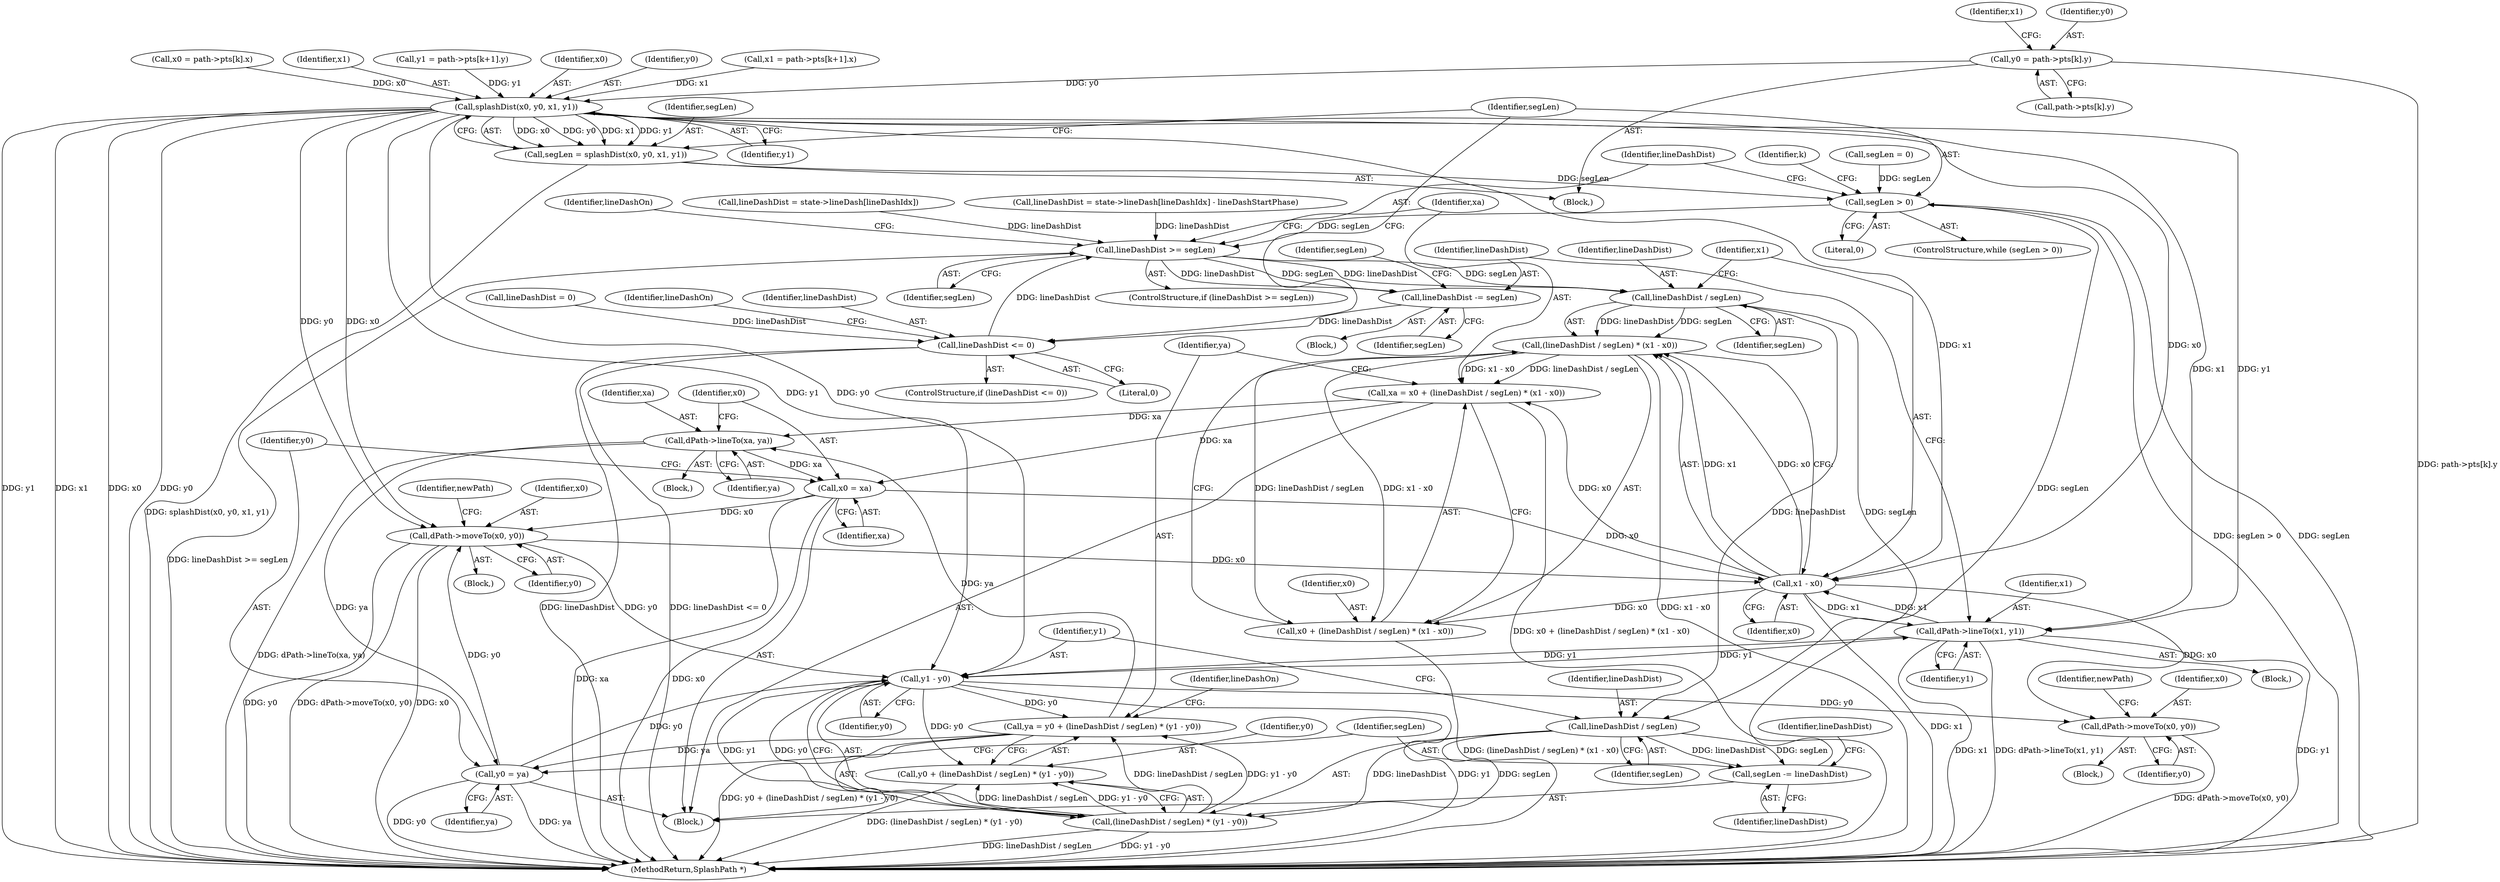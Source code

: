 digraph "0_poppler_8b6dc55e530b2f5ede6b9dfb64aafdd1d5836492@pointer" {
"1000273" [label="(Call,y0 = path->pts[k].y)"];
"1000306" [label="(Call,splashDist(x0, y0, x1, y1))"];
"1000304" [label="(Call,segLen = splashDist(x0, y0, x1, y1))"];
"1000312" [label="(Call,segLen > 0)"];
"1000317" [label="(Call,lineDashDist >= segLen)"];
"1000336" [label="(Call,lineDashDist -= segLen)"];
"1000394" [label="(Call,lineDashDist <= 0)"];
"1000349" [label="(Call,lineDashDist / segLen)"];
"1000348" [label="(Call,(lineDashDist / segLen) * (x1 - x0))"];
"1000344" [label="(Call,xa = x0 + (lineDashDist / segLen) * (x1 - x0))"];
"1000378" [label="(Call,dPath->lineTo(xa, ya))"];
"1000381" [label="(Call,x0 = xa)"];
"1000327" [label="(Call,dPath->moveTo(x0, y0))"];
"1000352" [label="(Call,x1 - x0)"];
"1000333" [label="(Call,dPath->lineTo(x1, y1))"];
"1000363" [label="(Call,y1 - y0)"];
"1000355" [label="(Call,ya = y0 + (lineDashDist / segLen) * (y1 - y0))"];
"1000384" [label="(Call,y0 = ya)"];
"1000357" [label="(Call,y0 + (lineDashDist / segLen) * (y1 - y0))"];
"1000359" [label="(Call,(lineDashDist / segLen) * (y1 - y0))"];
"1000372" [label="(Call,dPath->moveTo(x0, y0))"];
"1000346" [label="(Call,x0 + (lineDashDist / segLen) * (x1 - x0))"];
"1000360" [label="(Call,lineDashDist / segLen)"];
"1000387" [label="(Call,segLen -= lineDashDist)"];
"1000293" [label="(Call,y1 = path->pts[k+1].y)"];
"1000382" [label="(Identifier,x0)"];
"1000242" [label="(Call,lineDashDist = state->lineDash[lineDashIdx] - lineDashStartPhase)"];
"1000343" [label="(Block,)"];
"1000383" [label="(Identifier,xa)"];
"1000263" [label="(Block,)"];
"1000304" [label="(Call,segLen = splashDist(x0, y0, x1, y1))"];
"1000262" [label="(Identifier,k)"];
"1000380" [label="(Identifier,ya)"];
"1000356" [label="(Identifier,ya)"];
"1000522" [label="(MethodReturn,SplashPath *)"];
"1000374" [label="(Identifier,y0)"];
"1000379" [label="(Identifier,xa)"];
"1000331" [label="(Identifier,newPath)"];
"1000313" [label="(Identifier,segLen)"];
"1000311" [label="(ControlStructure,while (segLen > 0))"];
"1000351" [label="(Identifier,segLen)"];
"1000326" [label="(Block,)"];
"1000323" [label="(Block,)"];
"1000307" [label="(Identifier,x0)"];
"1000353" [label="(Identifier,x1)"];
"1000362" [label="(Identifier,segLen)"];
"1000308" [label="(Identifier,y0)"];
"1000320" [label="(Block,)"];
"1000395" [label="(Identifier,lineDashDist)"];
"1000337" [label="(Identifier,lineDashDist)"];
"1000322" [label="(Identifier,lineDashOn)"];
"1000346" [label="(Call,x0 + (lineDashDist / segLen) * (x1 - x0))"];
"1000394" [label="(Call,lineDashDist <= 0)"];
"1000349" [label="(Call,lineDashDist / segLen)"];
"1000282" [label="(Call,x1 = path->pts[k+1].x)"];
"1000348" [label="(Call,(lineDashDist / segLen) * (x1 - x0))"];
"1000361" [label="(Identifier,lineDashDist)"];
"1000264" [label="(Call,x0 = path->pts[k].x)"];
"1000336" [label="(Call,lineDashDist -= segLen)"];
"1000386" [label="(Identifier,ya)"];
"1000352" [label="(Call,x1 - x0)"];
"1000340" [label="(Identifier,segLen)"];
"1000390" [label="(Call,lineDashDist = 0)"];
"1000365" [label="(Identifier,y0)"];
"1000384" [label="(Call,y0 = ya)"];
"1000327" [label="(Call,dPath->moveTo(x0, y0))"];
"1000391" [label="(Identifier,lineDashDist)"];
"1000359" [label="(Call,(lineDashDist / segLen) * (y1 - y0))"];
"1000389" [label="(Identifier,lineDashDist)"];
"1000354" [label="(Identifier,x0)"];
"1000335" [label="(Identifier,y1)"];
"1000309" [label="(Identifier,x1)"];
"1000329" [label="(Identifier,y0)"];
"1000305" [label="(Identifier,segLen)"];
"1000318" [label="(Identifier,lineDashDist)"];
"1000273" [label="(Call,y0 = path->pts[k].y)"];
"1000338" [label="(Identifier,segLen)"];
"1000275" [label="(Call,path->pts[k].y)"];
"1000344" [label="(Call,xa = x0 + (lineDashDist / segLen) * (x1 - x0))"];
"1000316" [label="(ControlStructure,if (lineDashDist >= segLen))"];
"1000372" [label="(Call,dPath->moveTo(x0, y0))"];
"1000317" [label="(Call,lineDashDist >= segLen)"];
"1000357" [label="(Call,y0 + (lineDashDist / segLen) * (y1 - y0))"];
"1000393" [label="(ControlStructure,if (lineDashDist <= 0))"];
"1000355" [label="(Call,ya = y0 + (lineDashDist / segLen) * (y1 - y0))"];
"1000312" [label="(Call,segLen > 0)"];
"1000363" [label="(Call,y1 - y0)"];
"1000360" [label="(Call,lineDashDist / segLen)"];
"1000368" [label="(Block,)"];
"1000306" [label="(Call,splashDist(x0, y0, x1, y1))"];
"1000319" [label="(Identifier,segLen)"];
"1000387" [label="(Call,segLen -= lineDashDist)"];
"1000413" [label="(Call,lineDashDist = state->lineDash[lineDashIdx])"];
"1000347" [label="(Identifier,x0)"];
"1000373" [label="(Identifier,x0)"];
"1000396" [label="(Literal,0)"];
"1000381" [label="(Call,x0 = xa)"];
"1000385" [label="(Identifier,y0)"];
"1000399" [label="(Identifier,lineDashOn)"];
"1000367" [label="(Identifier,lineDashOn)"];
"1000371" [label="(Block,)"];
"1000310" [label="(Identifier,y1)"];
"1000283" [label="(Identifier,x1)"];
"1000334" [label="(Identifier,x1)"];
"1000376" [label="(Identifier,newPath)"];
"1000333" [label="(Call,dPath->lineTo(x1, y1))"];
"1000314" [label="(Literal,0)"];
"1000350" [label="(Identifier,lineDashDist)"];
"1000274" [label="(Identifier,y0)"];
"1000378" [label="(Call,dPath->lineTo(xa, ya))"];
"1000358" [label="(Identifier,y0)"];
"1000339" [label="(Call,segLen = 0)"];
"1000328" [label="(Identifier,x0)"];
"1000388" [label="(Identifier,segLen)"];
"1000364" [label="(Identifier,y1)"];
"1000345" [label="(Identifier,xa)"];
"1000273" -> "1000263"  [label="AST: "];
"1000273" -> "1000275"  [label="CFG: "];
"1000274" -> "1000273"  [label="AST: "];
"1000275" -> "1000273"  [label="AST: "];
"1000283" -> "1000273"  [label="CFG: "];
"1000273" -> "1000522"  [label="DDG: path->pts[k].y"];
"1000273" -> "1000306"  [label="DDG: y0"];
"1000306" -> "1000304"  [label="AST: "];
"1000306" -> "1000310"  [label="CFG: "];
"1000307" -> "1000306"  [label="AST: "];
"1000308" -> "1000306"  [label="AST: "];
"1000309" -> "1000306"  [label="AST: "];
"1000310" -> "1000306"  [label="AST: "];
"1000304" -> "1000306"  [label="CFG: "];
"1000306" -> "1000522"  [label="DDG: y1"];
"1000306" -> "1000522"  [label="DDG: x1"];
"1000306" -> "1000522"  [label="DDG: x0"];
"1000306" -> "1000522"  [label="DDG: y0"];
"1000306" -> "1000304"  [label="DDG: x0"];
"1000306" -> "1000304"  [label="DDG: y0"];
"1000306" -> "1000304"  [label="DDG: x1"];
"1000306" -> "1000304"  [label="DDG: y1"];
"1000264" -> "1000306"  [label="DDG: x0"];
"1000282" -> "1000306"  [label="DDG: x1"];
"1000293" -> "1000306"  [label="DDG: y1"];
"1000306" -> "1000327"  [label="DDG: x0"];
"1000306" -> "1000327"  [label="DDG: y0"];
"1000306" -> "1000333"  [label="DDG: x1"];
"1000306" -> "1000333"  [label="DDG: y1"];
"1000306" -> "1000352"  [label="DDG: x1"];
"1000306" -> "1000352"  [label="DDG: x0"];
"1000306" -> "1000363"  [label="DDG: y1"];
"1000306" -> "1000363"  [label="DDG: y0"];
"1000304" -> "1000263"  [label="AST: "];
"1000305" -> "1000304"  [label="AST: "];
"1000313" -> "1000304"  [label="CFG: "];
"1000304" -> "1000522"  [label="DDG: splashDist(x0, y0, x1, y1)"];
"1000304" -> "1000312"  [label="DDG: segLen"];
"1000312" -> "1000311"  [label="AST: "];
"1000312" -> "1000314"  [label="CFG: "];
"1000313" -> "1000312"  [label="AST: "];
"1000314" -> "1000312"  [label="AST: "];
"1000318" -> "1000312"  [label="CFG: "];
"1000262" -> "1000312"  [label="CFG: "];
"1000312" -> "1000522"  [label="DDG: segLen > 0"];
"1000312" -> "1000522"  [label="DDG: segLen"];
"1000387" -> "1000312"  [label="DDG: segLen"];
"1000339" -> "1000312"  [label="DDG: segLen"];
"1000312" -> "1000317"  [label="DDG: segLen"];
"1000317" -> "1000316"  [label="AST: "];
"1000317" -> "1000319"  [label="CFG: "];
"1000318" -> "1000317"  [label="AST: "];
"1000319" -> "1000317"  [label="AST: "];
"1000322" -> "1000317"  [label="CFG: "];
"1000345" -> "1000317"  [label="CFG: "];
"1000317" -> "1000522"  [label="DDG: lineDashDist >= segLen"];
"1000413" -> "1000317"  [label="DDG: lineDashDist"];
"1000242" -> "1000317"  [label="DDG: lineDashDist"];
"1000394" -> "1000317"  [label="DDG: lineDashDist"];
"1000317" -> "1000336"  [label="DDG: segLen"];
"1000317" -> "1000336"  [label="DDG: lineDashDist"];
"1000317" -> "1000349"  [label="DDG: lineDashDist"];
"1000317" -> "1000349"  [label="DDG: segLen"];
"1000336" -> "1000320"  [label="AST: "];
"1000336" -> "1000338"  [label="CFG: "];
"1000337" -> "1000336"  [label="AST: "];
"1000338" -> "1000336"  [label="AST: "];
"1000340" -> "1000336"  [label="CFG: "];
"1000336" -> "1000394"  [label="DDG: lineDashDist"];
"1000394" -> "1000393"  [label="AST: "];
"1000394" -> "1000396"  [label="CFG: "];
"1000395" -> "1000394"  [label="AST: "];
"1000396" -> "1000394"  [label="AST: "];
"1000313" -> "1000394"  [label="CFG: "];
"1000399" -> "1000394"  [label="CFG: "];
"1000394" -> "1000522"  [label="DDG: lineDashDist <= 0"];
"1000394" -> "1000522"  [label="DDG: lineDashDist"];
"1000390" -> "1000394"  [label="DDG: lineDashDist"];
"1000349" -> "1000348"  [label="AST: "];
"1000349" -> "1000351"  [label="CFG: "];
"1000350" -> "1000349"  [label="AST: "];
"1000351" -> "1000349"  [label="AST: "];
"1000353" -> "1000349"  [label="CFG: "];
"1000349" -> "1000348"  [label="DDG: lineDashDist"];
"1000349" -> "1000348"  [label="DDG: segLen"];
"1000349" -> "1000360"  [label="DDG: lineDashDist"];
"1000349" -> "1000360"  [label="DDG: segLen"];
"1000348" -> "1000346"  [label="AST: "];
"1000348" -> "1000352"  [label="CFG: "];
"1000352" -> "1000348"  [label="AST: "];
"1000346" -> "1000348"  [label="CFG: "];
"1000348" -> "1000522"  [label="DDG: x1 - x0"];
"1000348" -> "1000344"  [label="DDG: lineDashDist / segLen"];
"1000348" -> "1000344"  [label="DDG: x1 - x0"];
"1000348" -> "1000346"  [label="DDG: lineDashDist / segLen"];
"1000348" -> "1000346"  [label="DDG: x1 - x0"];
"1000352" -> "1000348"  [label="DDG: x1"];
"1000352" -> "1000348"  [label="DDG: x0"];
"1000344" -> "1000343"  [label="AST: "];
"1000344" -> "1000346"  [label="CFG: "];
"1000345" -> "1000344"  [label="AST: "];
"1000346" -> "1000344"  [label="AST: "];
"1000356" -> "1000344"  [label="CFG: "];
"1000344" -> "1000522"  [label="DDG: x0 + (lineDashDist / segLen) * (x1 - x0)"];
"1000352" -> "1000344"  [label="DDG: x0"];
"1000344" -> "1000378"  [label="DDG: xa"];
"1000344" -> "1000381"  [label="DDG: xa"];
"1000378" -> "1000368"  [label="AST: "];
"1000378" -> "1000380"  [label="CFG: "];
"1000379" -> "1000378"  [label="AST: "];
"1000380" -> "1000378"  [label="AST: "];
"1000382" -> "1000378"  [label="CFG: "];
"1000378" -> "1000522"  [label="DDG: dPath->lineTo(xa, ya)"];
"1000355" -> "1000378"  [label="DDG: ya"];
"1000378" -> "1000381"  [label="DDG: xa"];
"1000378" -> "1000384"  [label="DDG: ya"];
"1000381" -> "1000343"  [label="AST: "];
"1000381" -> "1000383"  [label="CFG: "];
"1000382" -> "1000381"  [label="AST: "];
"1000383" -> "1000381"  [label="AST: "];
"1000385" -> "1000381"  [label="CFG: "];
"1000381" -> "1000522"  [label="DDG: xa"];
"1000381" -> "1000522"  [label="DDG: x0"];
"1000381" -> "1000327"  [label="DDG: x0"];
"1000381" -> "1000352"  [label="DDG: x0"];
"1000327" -> "1000326"  [label="AST: "];
"1000327" -> "1000329"  [label="CFG: "];
"1000328" -> "1000327"  [label="AST: "];
"1000329" -> "1000327"  [label="AST: "];
"1000331" -> "1000327"  [label="CFG: "];
"1000327" -> "1000522"  [label="DDG: x0"];
"1000327" -> "1000522"  [label="DDG: y0"];
"1000327" -> "1000522"  [label="DDG: dPath->moveTo(x0, y0)"];
"1000384" -> "1000327"  [label="DDG: y0"];
"1000327" -> "1000352"  [label="DDG: x0"];
"1000327" -> "1000363"  [label="DDG: y0"];
"1000352" -> "1000354"  [label="CFG: "];
"1000353" -> "1000352"  [label="AST: "];
"1000354" -> "1000352"  [label="AST: "];
"1000352" -> "1000522"  [label="DDG: x1"];
"1000352" -> "1000333"  [label="DDG: x1"];
"1000352" -> "1000346"  [label="DDG: x0"];
"1000333" -> "1000352"  [label="DDG: x1"];
"1000352" -> "1000372"  [label="DDG: x0"];
"1000333" -> "1000323"  [label="AST: "];
"1000333" -> "1000335"  [label="CFG: "];
"1000334" -> "1000333"  [label="AST: "];
"1000335" -> "1000333"  [label="AST: "];
"1000337" -> "1000333"  [label="CFG: "];
"1000333" -> "1000522"  [label="DDG: x1"];
"1000333" -> "1000522"  [label="DDG: dPath->lineTo(x1, y1)"];
"1000333" -> "1000522"  [label="DDG: y1"];
"1000363" -> "1000333"  [label="DDG: y1"];
"1000333" -> "1000363"  [label="DDG: y1"];
"1000363" -> "1000359"  [label="AST: "];
"1000363" -> "1000365"  [label="CFG: "];
"1000364" -> "1000363"  [label="AST: "];
"1000365" -> "1000363"  [label="AST: "];
"1000359" -> "1000363"  [label="CFG: "];
"1000363" -> "1000522"  [label="DDG: y1"];
"1000363" -> "1000355"  [label="DDG: y0"];
"1000363" -> "1000357"  [label="DDG: y0"];
"1000363" -> "1000359"  [label="DDG: y1"];
"1000363" -> "1000359"  [label="DDG: y0"];
"1000384" -> "1000363"  [label="DDG: y0"];
"1000363" -> "1000372"  [label="DDG: y0"];
"1000355" -> "1000343"  [label="AST: "];
"1000355" -> "1000357"  [label="CFG: "];
"1000356" -> "1000355"  [label="AST: "];
"1000357" -> "1000355"  [label="AST: "];
"1000367" -> "1000355"  [label="CFG: "];
"1000355" -> "1000522"  [label="DDG: y0 + (lineDashDist / segLen) * (y1 - y0)"];
"1000359" -> "1000355"  [label="DDG: lineDashDist / segLen"];
"1000359" -> "1000355"  [label="DDG: y1 - y0"];
"1000355" -> "1000384"  [label="DDG: ya"];
"1000384" -> "1000343"  [label="AST: "];
"1000384" -> "1000386"  [label="CFG: "];
"1000385" -> "1000384"  [label="AST: "];
"1000386" -> "1000384"  [label="AST: "];
"1000388" -> "1000384"  [label="CFG: "];
"1000384" -> "1000522"  [label="DDG: ya"];
"1000384" -> "1000522"  [label="DDG: y0"];
"1000357" -> "1000359"  [label="CFG: "];
"1000358" -> "1000357"  [label="AST: "];
"1000359" -> "1000357"  [label="AST: "];
"1000357" -> "1000522"  [label="DDG: (lineDashDist / segLen) * (y1 - y0)"];
"1000359" -> "1000357"  [label="DDG: lineDashDist / segLen"];
"1000359" -> "1000357"  [label="DDG: y1 - y0"];
"1000360" -> "1000359"  [label="AST: "];
"1000359" -> "1000522"  [label="DDG: lineDashDist / segLen"];
"1000359" -> "1000522"  [label="DDG: y1 - y0"];
"1000360" -> "1000359"  [label="DDG: lineDashDist"];
"1000360" -> "1000359"  [label="DDG: segLen"];
"1000372" -> "1000371"  [label="AST: "];
"1000372" -> "1000374"  [label="CFG: "];
"1000373" -> "1000372"  [label="AST: "];
"1000374" -> "1000372"  [label="AST: "];
"1000376" -> "1000372"  [label="CFG: "];
"1000372" -> "1000522"  [label="DDG: dPath->moveTo(x0, y0)"];
"1000347" -> "1000346"  [label="AST: "];
"1000346" -> "1000522"  [label="DDG: (lineDashDist / segLen) * (x1 - x0)"];
"1000360" -> "1000362"  [label="CFG: "];
"1000361" -> "1000360"  [label="AST: "];
"1000362" -> "1000360"  [label="AST: "];
"1000364" -> "1000360"  [label="CFG: "];
"1000360" -> "1000387"  [label="DDG: lineDashDist"];
"1000360" -> "1000387"  [label="DDG: segLen"];
"1000387" -> "1000343"  [label="AST: "];
"1000387" -> "1000389"  [label="CFG: "];
"1000388" -> "1000387"  [label="AST: "];
"1000389" -> "1000387"  [label="AST: "];
"1000391" -> "1000387"  [label="CFG: "];
}
